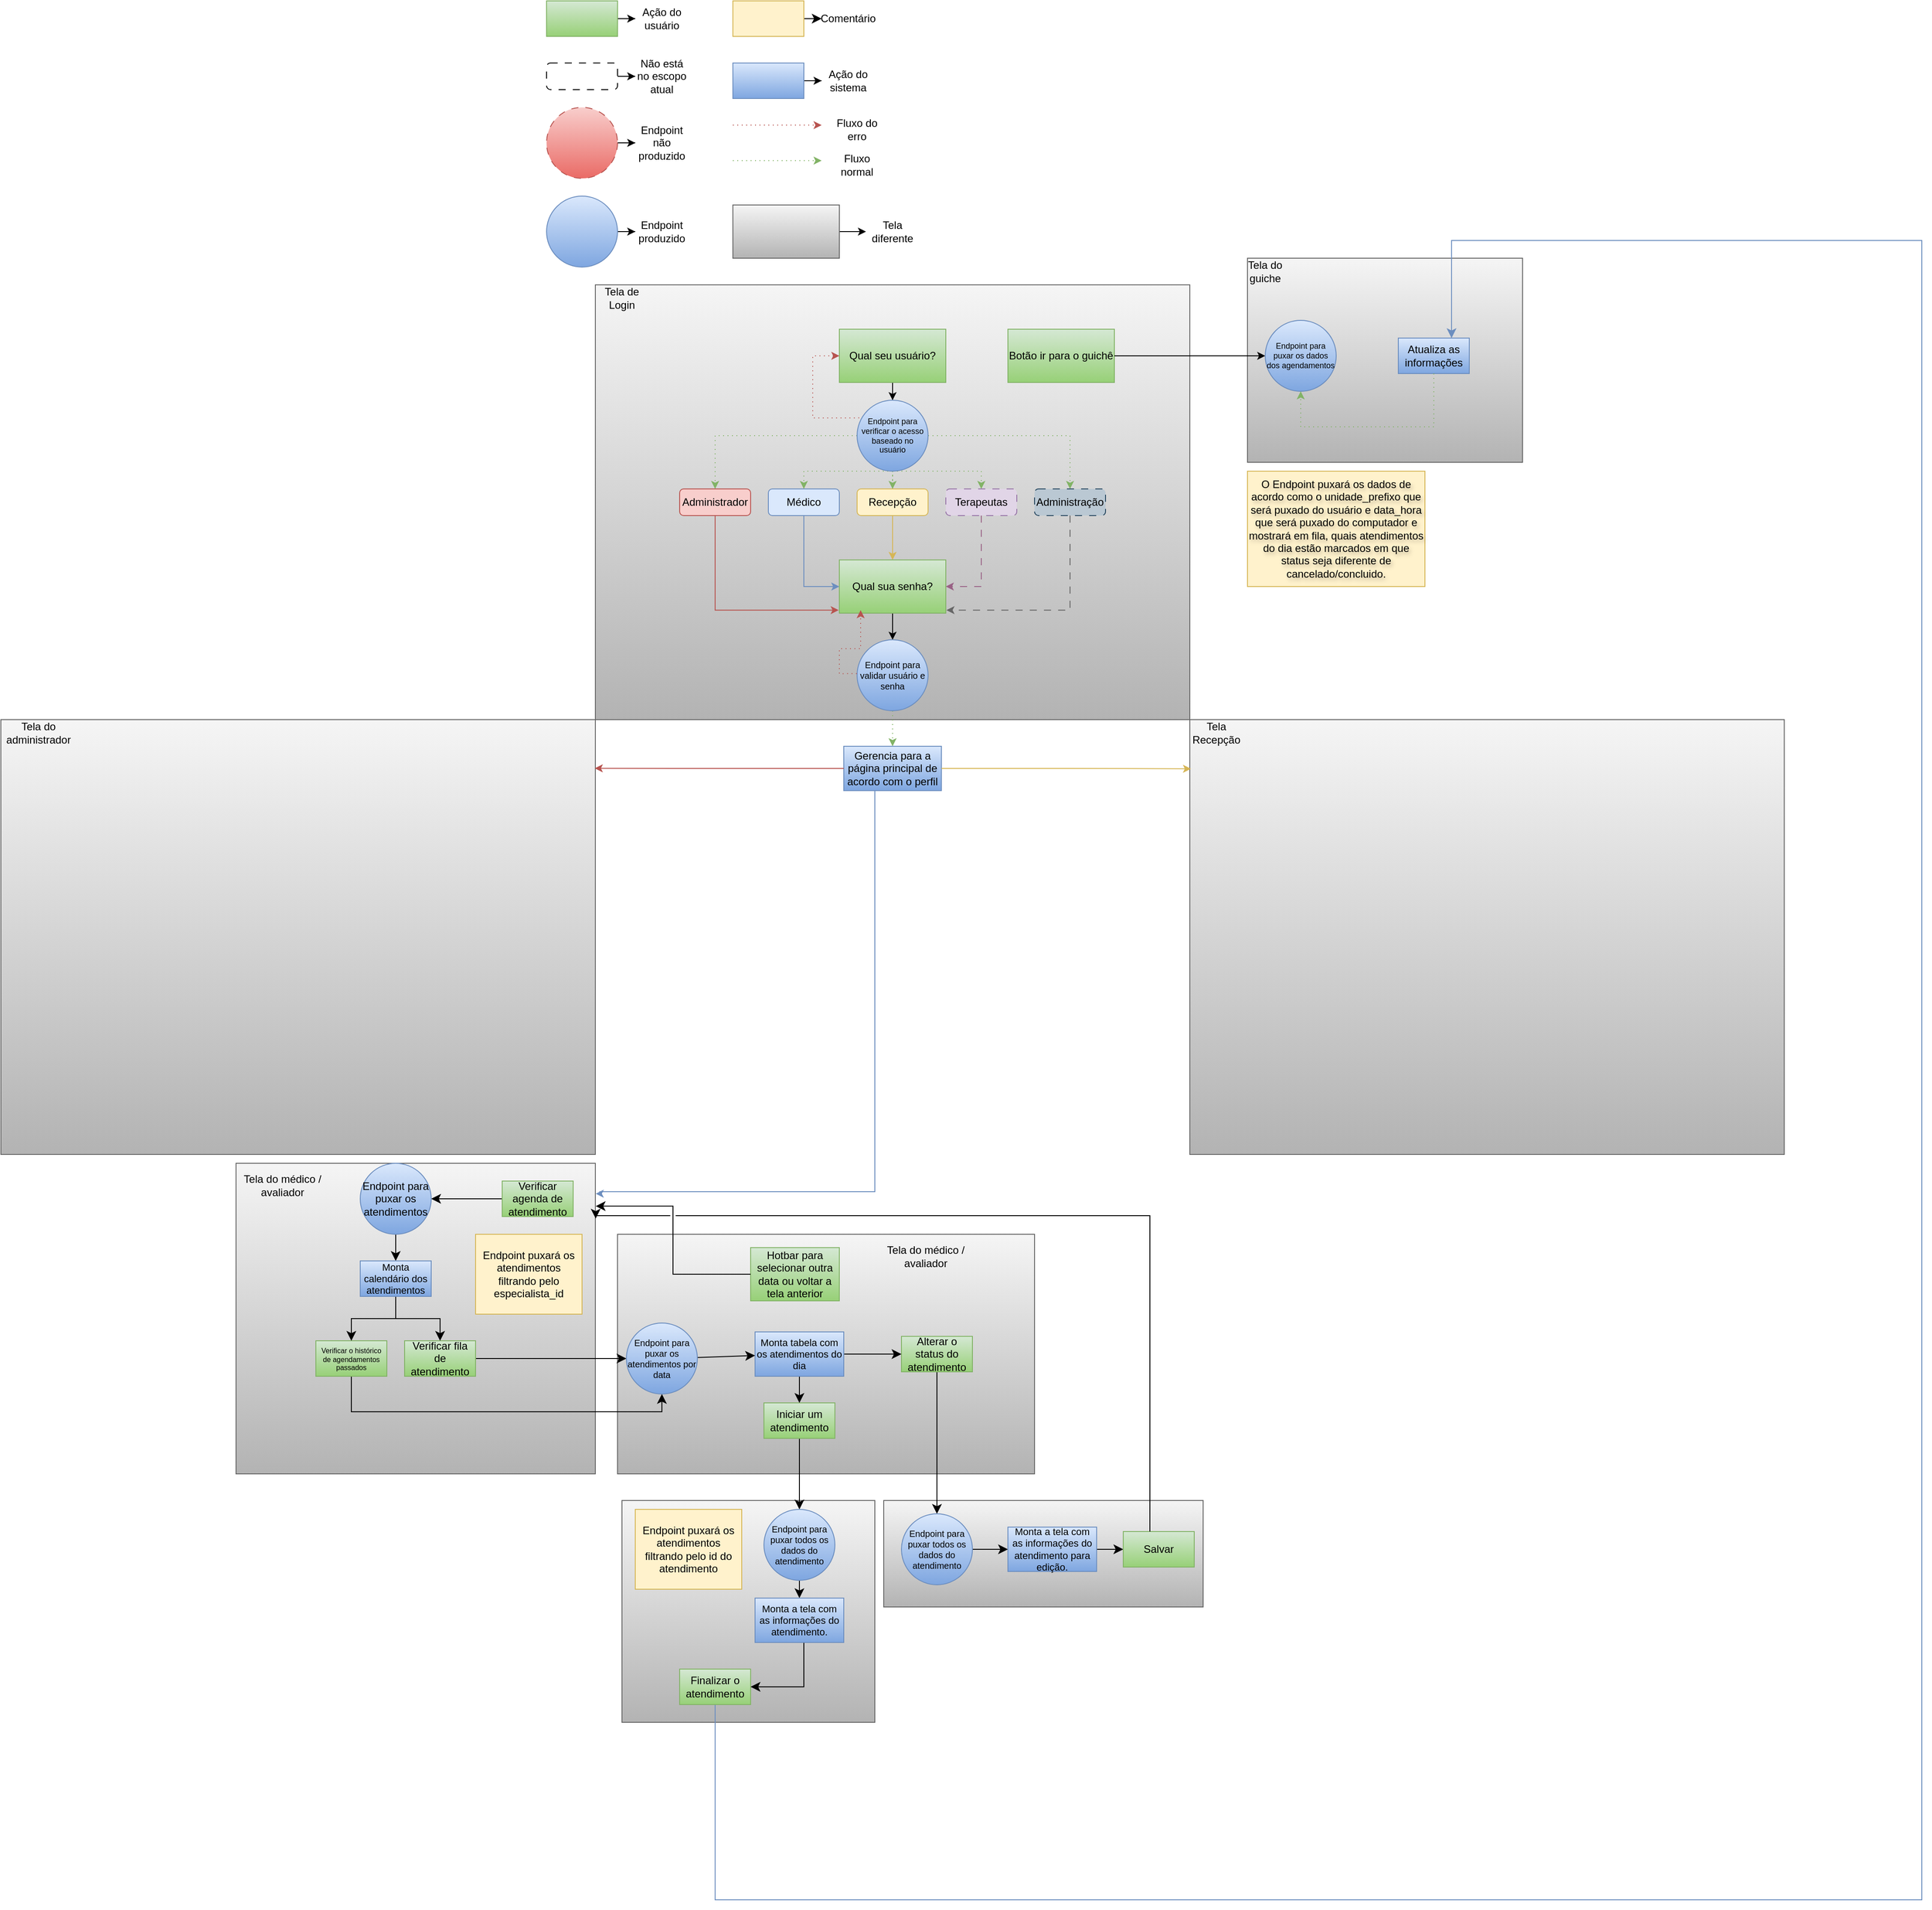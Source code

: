 <mxfile version="26.2.2">
  <diagram name="Página-1" id="KBVwgaT-i-FmAO7iC0v5">
    <mxGraphModel dx="3656" dy="2713" grid="1" gridSize="10" guides="1" tooltips="1" connect="1" arrows="1" fold="1" page="1" pageScale="1" pageWidth="827" pageHeight="1169" math="0" shadow="0">
      <root>
        <mxCell id="0" />
        <mxCell id="1" parent="0" />
        <mxCell id="9BMJ-JanfPEMnErvBYdE-48" value="" style="rounded=0;whiteSpace=wrap;html=1;glass=0;fillColor=#f5f5f5;gradientColor=#b3b3b3;strokeColor=#666666;" parent="1" vertex="1">
          <mxGeometry x="390" y="1380" width="360" height="120" as="geometry" />
        </mxCell>
        <mxCell id="9BMJ-JanfPEMnErvBYdE-17" value="" style="rounded=0;whiteSpace=wrap;html=1;glass=0;fillColor=#f5f5f5;gradientColor=#b3b3b3;strokeColor=#666666;" parent="1" vertex="1">
          <mxGeometry x="90" y="1080" width="470" height="270" as="geometry" />
        </mxCell>
        <mxCell id="xjoWbX0M8VD2nlZDhd0g-40" value="" style="rounded=0;whiteSpace=wrap;html=1;glass=0;fillColor=#f5f5f5;gradientColor=#b3b3b3;strokeColor=#666666;" parent="1" vertex="1">
          <mxGeometry x="65" y="10" width="670" height="490" as="geometry" />
        </mxCell>
        <mxCell id="xjoWbX0M8VD2nlZDhd0g-2" value="" style="edgeStyle=orthogonalEdgeStyle;rounded=0;orthogonalLoop=1;jettySize=auto;html=1;" parent="1" source="5m3VtVwTfDAOqxTExHr1-1" target="xjoWbX0M8VD2nlZDhd0g-1" edge="1">
          <mxGeometry relative="1" as="geometry" />
        </mxCell>
        <mxCell id="5m3VtVwTfDAOqxTExHr1-1" value="Qual seu usuário?" style="rounded=0;whiteSpace=wrap;html=1;fillColor=#d5e8d4;gradientColor=#97d077;strokeColor=#82b366;" parent="1" vertex="1">
          <mxGeometry x="340" y="60" width="120" height="60" as="geometry" />
        </mxCell>
        <mxCell id="xjoWbX0M8VD2nlZDhd0g-6" style="edgeStyle=orthogonalEdgeStyle;rounded=0;orthogonalLoop=1;jettySize=auto;html=1;entryX=0.5;entryY=0;entryDx=0;entryDy=0;fillColor=#d5e8d4;gradientColor=#97d077;strokeColor=#82b366;dashed=1;dashPattern=1 4;" parent="1" source="xjoWbX0M8VD2nlZDhd0g-1" target="xjoWbX0M8VD2nlZDhd0g-3" edge="1">
          <mxGeometry relative="1" as="geometry" />
        </mxCell>
        <mxCell id="xjoWbX0M8VD2nlZDhd0g-7" style="edgeStyle=orthogonalEdgeStyle;rounded=0;orthogonalLoop=1;jettySize=auto;html=1;entryX=0.5;entryY=0;entryDx=0;entryDy=0;fillColor=#d5e8d4;gradientColor=#97d077;strokeColor=#82b366;dashed=1;dashPattern=1 4;" parent="1" source="xjoWbX0M8VD2nlZDhd0g-1" target="xjoWbX0M8VD2nlZDhd0g-5" edge="1">
          <mxGeometry relative="1" as="geometry">
            <Array as="points">
              <mxPoint x="300" y="220" />
            </Array>
          </mxGeometry>
        </mxCell>
        <mxCell id="xjoWbX0M8VD2nlZDhd0g-11" value="" style="edgeStyle=orthogonalEdgeStyle;rounded=0;orthogonalLoop=1;jettySize=auto;html=1;fillColor=#d5e8d4;gradientColor=#97d077;strokeColor=#82b366;dashed=1;dashPattern=1 4;" parent="1" source="xjoWbX0M8VD2nlZDhd0g-1" target="xjoWbX0M8VD2nlZDhd0g-8" edge="1">
          <mxGeometry relative="1" as="geometry" />
        </mxCell>
        <mxCell id="xjoWbX0M8VD2nlZDhd0g-12" style="edgeStyle=orthogonalEdgeStyle;rounded=0;orthogonalLoop=1;jettySize=auto;html=1;entryX=0.5;entryY=0;entryDx=0;entryDy=0;fillColor=#d5e8d4;gradientColor=#97d077;strokeColor=#82b366;dashed=1;dashPattern=1 4;" parent="1" source="xjoWbX0M8VD2nlZDhd0g-1" target="xjoWbX0M8VD2nlZDhd0g-9" edge="1">
          <mxGeometry relative="1" as="geometry">
            <Array as="points">
              <mxPoint x="500" y="220" />
            </Array>
          </mxGeometry>
        </mxCell>
        <mxCell id="xjoWbX0M8VD2nlZDhd0g-13" style="edgeStyle=orthogonalEdgeStyle;rounded=0;orthogonalLoop=1;jettySize=auto;html=1;exitX=1;exitY=1;exitDx=0;exitDy=0;entryX=0.5;entryY=0;entryDx=0;entryDy=0;fillColor=#d5e8d4;gradientColor=#97d077;strokeColor=#82b366;dashed=1;dashPattern=1 4;" parent="1" source="xjoWbX0M8VD2nlZDhd0g-1" target="xjoWbX0M8VD2nlZDhd0g-10" edge="1">
          <mxGeometry relative="1" as="geometry">
            <Array as="points">
              <mxPoint x="428" y="180" />
              <mxPoint x="600" y="180" />
            </Array>
          </mxGeometry>
        </mxCell>
        <mxCell id="xjoWbX0M8VD2nlZDhd0g-1" value="Endpoint para verificar o acesso baseado no usuário" style="ellipse;whiteSpace=wrap;html=1;aspect=fixed;fontSize=9;fillColor=#dae8fc;gradientColor=#7ea6e0;strokeColor=#6c8ebf;" parent="1" vertex="1">
          <mxGeometry x="360" y="140" width="80" height="80" as="geometry" />
        </mxCell>
        <mxCell id="9BMJ-JanfPEMnErvBYdE-39" value="" style="rounded=0;whiteSpace=wrap;html=1;glass=0;fillColor=#f5f5f5;gradientColor=#b3b3b3;strokeColor=#666666;" parent="1" vertex="1">
          <mxGeometry x="95" y="1380" width="285" height="250" as="geometry" />
        </mxCell>
        <mxCell id="xjoWbX0M8VD2nlZDhd0g-3" value="Administrador" style="rounded=1;whiteSpace=wrap;html=1;fillColor=#f8cecc;strokeColor=#b85450;" parent="1" vertex="1">
          <mxGeometry x="160" y="240" width="80" height="30" as="geometry" />
        </mxCell>
        <mxCell id="xjoWbX0M8VD2nlZDhd0g-21" style="edgeStyle=orthogonalEdgeStyle;rounded=0;orthogonalLoop=1;jettySize=auto;html=1;entryX=0;entryY=0.5;entryDx=0;entryDy=0;fillColor=#dae8fc;gradientColor=#7ea6e0;strokeColor=#6c8ebf;" parent="1" source="xjoWbX0M8VD2nlZDhd0g-5" target="xjoWbX0M8VD2nlZDhd0g-19" edge="1">
          <mxGeometry relative="1" as="geometry" />
        </mxCell>
        <mxCell id="xjoWbX0M8VD2nlZDhd0g-5" value="Médico" style="rounded=1;whiteSpace=wrap;html=1;fillColor=#dae8fc;strokeColor=#6c8ebf;" parent="1" vertex="1">
          <mxGeometry x="260" y="240" width="80" height="30" as="geometry" />
        </mxCell>
        <mxCell id="xjoWbX0M8VD2nlZDhd0g-20" value="" style="edgeStyle=orthogonalEdgeStyle;rounded=0;orthogonalLoop=1;jettySize=auto;html=1;fillColor=#fff2cc;gradientColor=#ffd966;strokeColor=#d6b656;" parent="1" source="xjoWbX0M8VD2nlZDhd0g-8" target="xjoWbX0M8VD2nlZDhd0g-19" edge="1">
          <mxGeometry relative="1" as="geometry" />
        </mxCell>
        <mxCell id="xjoWbX0M8VD2nlZDhd0g-8" value="Recepção" style="rounded=1;whiteSpace=wrap;html=1;fillColor=#fff2cc;strokeColor=#d6b656;" parent="1" vertex="1">
          <mxGeometry x="360" y="240" width="80" height="30" as="geometry" />
        </mxCell>
        <mxCell id="xjoWbX0M8VD2nlZDhd0g-24" style="edgeStyle=orthogonalEdgeStyle;rounded=0;orthogonalLoop=1;jettySize=auto;html=1;entryX=1;entryY=0.5;entryDx=0;entryDy=0;fillColor=#e6d0de;gradientColor=#d5739d;strokeColor=#996185;dashed=1;dashPattern=8 8;" parent="1" source="xjoWbX0M8VD2nlZDhd0g-9" target="xjoWbX0M8VD2nlZDhd0g-19" edge="1">
          <mxGeometry relative="1" as="geometry" />
        </mxCell>
        <mxCell id="xjoWbX0M8VD2nlZDhd0g-9" value="Terapeutas" style="rounded=1;whiteSpace=wrap;html=1;fillColor=#e1d5e7;strokeColor=#9673a6;dashed=1;dashPattern=8 8;" parent="1" vertex="1">
          <mxGeometry x="460" y="240" width="80" height="30" as="geometry" />
        </mxCell>
        <mxCell id="xjoWbX0M8VD2nlZDhd0g-10" value="Administração" style="rounded=1;whiteSpace=wrap;html=1;fillColor=#bac8d3;strokeColor=#23445d;dashed=1;dashPattern=8 8;" parent="1" vertex="1">
          <mxGeometry x="560" y="240" width="80" height="30" as="geometry" />
        </mxCell>
        <mxCell id="xjoWbX0M8VD2nlZDhd0g-18" value="" style="edgeStyle=orthogonalEdgeStyle;rounded=0;orthogonalLoop=1;jettySize=auto;html=1;" parent="1" source="xjoWbX0M8VD2nlZDhd0g-16" target="xjoWbX0M8VD2nlZDhd0g-17" edge="1">
          <mxGeometry relative="1" as="geometry" />
        </mxCell>
        <mxCell id="xjoWbX0M8VD2nlZDhd0g-16" value="" style="rounded=1;whiteSpace=wrap;html=1;dashed=1;dashPattern=8 8;" parent="1" vertex="1">
          <mxGeometry x="10" y="-240" width="80" height="30" as="geometry" />
        </mxCell>
        <mxCell id="xjoWbX0M8VD2nlZDhd0g-17" value="Não está no escopo atual" style="text;html=1;align=center;verticalAlign=middle;whiteSpace=wrap;rounded=0;" parent="1" vertex="1">
          <mxGeometry x="110" y="-240" width="60" height="30" as="geometry" />
        </mxCell>
        <mxCell id="xjoWbX0M8VD2nlZDhd0g-27" value="" style="edgeStyle=orthogonalEdgeStyle;rounded=0;orthogonalLoop=1;jettySize=auto;html=1;" parent="1" source="xjoWbX0M8VD2nlZDhd0g-19" target="xjoWbX0M8VD2nlZDhd0g-26" edge="1">
          <mxGeometry relative="1" as="geometry" />
        </mxCell>
        <mxCell id="xjoWbX0M8VD2nlZDhd0g-19" value="Qual sua senha?" style="rounded=0;whiteSpace=wrap;html=1;fillColor=#d5e8d4;gradientColor=#97d077;strokeColor=#82b366;" parent="1" vertex="1">
          <mxGeometry x="340" y="320" width="120" height="60" as="geometry" />
        </mxCell>
        <mxCell id="xjoWbX0M8VD2nlZDhd0g-23" style="edgeStyle=orthogonalEdgeStyle;rounded=0;orthogonalLoop=1;jettySize=auto;html=1;entryX=-0.006;entryY=0.943;entryDx=0;entryDy=0;entryPerimeter=0;fillColor=#f8cecc;gradientColor=#ea6b66;strokeColor=#b85450;" parent="1" source="xjoWbX0M8VD2nlZDhd0g-3" target="xjoWbX0M8VD2nlZDhd0g-19" edge="1">
          <mxGeometry relative="1" as="geometry">
            <Array as="points">
              <mxPoint x="200" y="377" />
            </Array>
          </mxGeometry>
        </mxCell>
        <mxCell id="xjoWbX0M8VD2nlZDhd0g-25" style="edgeStyle=orthogonalEdgeStyle;rounded=0;orthogonalLoop=1;jettySize=auto;html=1;entryX=1.006;entryY=0.943;entryDx=0;entryDy=0;entryPerimeter=0;fillColor=#f5f5f5;gradientColor=#b3b3b3;strokeColor=#666666;dashed=1;dashPattern=8 8;" parent="1" source="xjoWbX0M8VD2nlZDhd0g-10" target="xjoWbX0M8VD2nlZDhd0g-19" edge="1">
          <mxGeometry relative="1" as="geometry">
            <Array as="points">
              <mxPoint x="600" y="377" />
            </Array>
          </mxGeometry>
        </mxCell>
        <mxCell id="xjoWbX0M8VD2nlZDhd0g-56" value="" style="edgeStyle=orthogonalEdgeStyle;rounded=0;orthogonalLoop=1;jettySize=auto;html=1;fillColor=#d5e8d4;strokeColor=#82b366;dashed=1;dashPattern=1 4;" parent="1" source="xjoWbX0M8VD2nlZDhd0g-26" target="xjoWbX0M8VD2nlZDhd0g-54" edge="1">
          <mxGeometry relative="1" as="geometry" />
        </mxCell>
        <mxCell id="xjoWbX0M8VD2nlZDhd0g-26" value="Endpoint para validar usuário e senha" style="ellipse;whiteSpace=wrap;html=1;aspect=fixed;fontSize=10;fillColor=#dae8fc;gradientColor=#7ea6e0;strokeColor=#6c8ebf;" parent="1" vertex="1">
          <mxGeometry x="360" y="410" width="80" height="80" as="geometry" />
        </mxCell>
        <mxCell id="xjoWbX0M8VD2nlZDhd0g-31" value="" style="edgeStyle=orthogonalEdgeStyle;rounded=0;orthogonalLoop=1;jettySize=auto;html=1;" parent="1" source="xjoWbX0M8VD2nlZDhd0g-28" target="xjoWbX0M8VD2nlZDhd0g-29" edge="1">
          <mxGeometry relative="1" as="geometry" />
        </mxCell>
        <mxCell id="xjoWbX0M8VD2nlZDhd0g-28" value="" style="ellipse;whiteSpace=wrap;html=1;aspect=fixed;fillColor=#f8cecc;gradientColor=#ea6b66;strokeColor=#b85450;dashed=1;dashPattern=8 8;" parent="1" vertex="1">
          <mxGeometry x="10" y="-190" width="80" height="80" as="geometry" />
        </mxCell>
        <mxCell id="xjoWbX0M8VD2nlZDhd0g-29" value="Endpoint não produzido" style="text;html=1;align=center;verticalAlign=middle;whiteSpace=wrap;rounded=0;" parent="1" vertex="1">
          <mxGeometry x="110" y="-165" width="60" height="30" as="geometry" />
        </mxCell>
        <mxCell id="xjoWbX0M8VD2nlZDhd0g-33" value="" style="edgeStyle=orthogonalEdgeStyle;rounded=0;orthogonalLoop=1;jettySize=auto;html=1;" parent="1" source="xjoWbX0M8VD2nlZDhd0g-30" target="xjoWbX0M8VD2nlZDhd0g-32" edge="1">
          <mxGeometry relative="1" as="geometry" />
        </mxCell>
        <mxCell id="xjoWbX0M8VD2nlZDhd0g-30" value="" style="ellipse;whiteSpace=wrap;html=1;aspect=fixed;fontSize=10;fillColor=#dae8fc;gradientColor=#7ea6e0;strokeColor=#6c8ebf;" parent="1" vertex="1">
          <mxGeometry x="10" y="-90" width="80" height="80" as="geometry" />
        </mxCell>
        <mxCell id="xjoWbX0M8VD2nlZDhd0g-32" value="Endpoint produzido" style="text;html=1;align=center;verticalAlign=middle;whiteSpace=wrap;rounded=0;" parent="1" vertex="1">
          <mxGeometry x="110" y="-65" width="60" height="30" as="geometry" />
        </mxCell>
        <mxCell id="xjoWbX0M8VD2nlZDhd0g-36" value="" style="edgeStyle=orthogonalEdgeStyle;rounded=0;orthogonalLoop=1;jettySize=auto;html=1;" parent="1" source="xjoWbX0M8VD2nlZDhd0g-34" target="xjoWbX0M8VD2nlZDhd0g-35" edge="1">
          <mxGeometry relative="1" as="geometry" />
        </mxCell>
        <mxCell id="xjoWbX0M8VD2nlZDhd0g-34" value="" style="rounded=0;whiteSpace=wrap;html=1;fillColor=#d5e8d4;gradientColor=#97d077;strokeColor=#82b366;" parent="1" vertex="1">
          <mxGeometry x="10" y="-310" width="80" height="40" as="geometry" />
        </mxCell>
        <mxCell id="xjoWbX0M8VD2nlZDhd0g-35" value="Ação do usuário" style="text;html=1;align=center;verticalAlign=middle;whiteSpace=wrap;rounded=0;" parent="1" vertex="1">
          <mxGeometry x="110" y="-305" width="60" height="30" as="geometry" />
        </mxCell>
        <mxCell id="xjoWbX0M8VD2nlZDhd0g-39" value="" style="edgeStyle=orthogonalEdgeStyle;rounded=0;orthogonalLoop=1;jettySize=auto;html=1;" parent="1" source="xjoWbX0M8VD2nlZDhd0g-37" target="xjoWbX0M8VD2nlZDhd0g-38" edge="1">
          <mxGeometry relative="1" as="geometry" />
        </mxCell>
        <mxCell id="xjoWbX0M8VD2nlZDhd0g-37" value="" style="rounded=0;whiteSpace=wrap;html=1;fillColor=#f5f5f5;gradientColor=#b3b3b3;strokeColor=#666666;" parent="1" vertex="1">
          <mxGeometry x="220" y="-80" width="120" height="60" as="geometry" />
        </mxCell>
        <mxCell id="xjoWbX0M8VD2nlZDhd0g-38" value="Tela diferente" style="text;html=1;align=center;verticalAlign=middle;whiteSpace=wrap;rounded=0;" parent="1" vertex="1">
          <mxGeometry x="370" y="-65" width="60" height="30" as="geometry" />
        </mxCell>
        <mxCell id="xjoWbX0M8VD2nlZDhd0g-41" value="Tela de Login" style="text;html=1;align=center;verticalAlign=middle;whiteSpace=wrap;rounded=0;" parent="1" vertex="1">
          <mxGeometry x="65" y="10" width="60" height="30" as="geometry" />
        </mxCell>
        <mxCell id="xjoWbX0M8VD2nlZDhd0g-42" value="" style="endArrow=classic;html=1;rounded=0;fillColor=#d5e8d4;gradientColor=#97d077;strokeColor=#82b366;dashed=1;dashPattern=1 4;" parent="1" edge="1">
          <mxGeometry width="50" height="50" relative="1" as="geometry">
            <mxPoint x="220" y="-130" as="sourcePoint" />
            <mxPoint x="320" y="-130" as="targetPoint" />
          </mxGeometry>
        </mxCell>
        <mxCell id="xjoWbX0M8VD2nlZDhd0g-43" value="Fluxo normal" style="text;html=1;align=center;verticalAlign=middle;whiteSpace=wrap;rounded=0;" parent="1" vertex="1">
          <mxGeometry x="330" y="-140" width="60" height="30" as="geometry" />
        </mxCell>
        <mxCell id="xjoWbX0M8VD2nlZDhd0g-44" value="" style="endArrow=classic;html=1;rounded=0;fillColor=#f8cecc;gradientColor=#ea6b66;strokeColor=#b85450;dashed=1;dashPattern=1 4;" parent="1" edge="1">
          <mxGeometry width="50" height="50" relative="1" as="geometry">
            <mxPoint x="220" y="-170" as="sourcePoint" />
            <mxPoint x="320" y="-170" as="targetPoint" />
          </mxGeometry>
        </mxCell>
        <mxCell id="xjoWbX0M8VD2nlZDhd0g-45" value="Fluxo do erro" style="text;html=1;align=center;verticalAlign=middle;whiteSpace=wrap;rounded=0;" parent="1" vertex="1">
          <mxGeometry x="330" y="-180" width="60" height="30" as="geometry" />
        </mxCell>
        <mxCell id="xjoWbX0M8VD2nlZDhd0g-47" style="edgeStyle=orthogonalEdgeStyle;rounded=0;orthogonalLoop=1;jettySize=auto;html=1;entryX=0.061;entryY=0.247;entryDx=0;entryDy=0;entryPerimeter=0;startArrow=classic;startFill=1;endArrow=none;fillColor=#f8cecc;gradientColor=#ea6b66;strokeColor=#b85450;dashed=1;dashPattern=1 4;" parent="1" target="xjoWbX0M8VD2nlZDhd0g-1" edge="1">
          <mxGeometry relative="1" as="geometry">
            <mxPoint x="340" y="90" as="sourcePoint" />
            <mxPoint x="360.0" y="164.88" as="targetPoint" />
            <Array as="points">
              <mxPoint x="310" y="90" />
              <mxPoint x="310" y="160" />
              <mxPoint x="360" y="160" />
            </Array>
          </mxGeometry>
        </mxCell>
        <mxCell id="xjoWbX0M8VD2nlZDhd0g-49" value="" style="rounded=0;whiteSpace=wrap;html=1;glass=0;fillColor=#f5f5f5;gradientColor=#b3b3b3;strokeColor=#666666;" parent="1" vertex="1">
          <mxGeometry x="-605" y="500" width="670" height="490" as="geometry" />
        </mxCell>
        <mxCell id="xjoWbX0M8VD2nlZDhd0g-51" value="" style="edgeStyle=orthogonalEdgeStyle;rounded=0;orthogonalLoop=1;jettySize=auto;html=1;" parent="1" source="xjoWbX0M8VD2nlZDhd0g-52" target="xjoWbX0M8VD2nlZDhd0g-53" edge="1">
          <mxGeometry relative="1" as="geometry" />
        </mxCell>
        <mxCell id="xjoWbX0M8VD2nlZDhd0g-52" value="" style="rounded=0;whiteSpace=wrap;html=1;fillColor=#dae8fc;gradientColor=#7ea6e0;strokeColor=#6c8ebf;" parent="1" vertex="1">
          <mxGeometry x="220" y="-240" width="80" height="40" as="geometry" />
        </mxCell>
        <mxCell id="xjoWbX0M8VD2nlZDhd0g-53" value="Ação do sistema" style="text;html=1;align=center;verticalAlign=middle;whiteSpace=wrap;rounded=0;" parent="1" vertex="1">
          <mxGeometry x="320" y="-235" width="60" height="30" as="geometry" />
        </mxCell>
        <mxCell id="xjoWbX0M8VD2nlZDhd0g-54" value="Gerencia para a página principal de acordo com o perfil" style="rounded=0;whiteSpace=wrap;html=1;fillColor=#dae8fc;gradientColor=#7ea6e0;strokeColor=#6c8ebf;" parent="1" vertex="1">
          <mxGeometry x="345" y="530" width="110" height="50" as="geometry" />
        </mxCell>
        <mxCell id="xjoWbX0M8VD2nlZDhd0g-57" style="edgeStyle=orthogonalEdgeStyle;rounded=0;orthogonalLoop=1;jettySize=auto;html=1;entryX=0.999;entryY=0.112;entryDx=0;entryDy=0;entryPerimeter=0;fillColor=#f8cecc;gradientColor=#ea6b66;strokeColor=#b85450;" parent="1" source="xjoWbX0M8VD2nlZDhd0g-54" target="xjoWbX0M8VD2nlZDhd0g-49" edge="1">
          <mxGeometry relative="1" as="geometry" />
        </mxCell>
        <mxCell id="xjoWbX0M8VD2nlZDhd0g-58" value="" style="rounded=0;whiteSpace=wrap;html=1;glass=0;fillColor=#f5f5f5;gradientColor=#b3b3b3;strokeColor=#666666;" parent="1" vertex="1">
          <mxGeometry x="-340" y="1000" width="405" height="350" as="geometry" />
        </mxCell>
        <mxCell id="xjoWbX0M8VD2nlZDhd0g-59" style="edgeStyle=orthogonalEdgeStyle;rounded=0;orthogonalLoop=1;jettySize=auto;html=1;entryX=1.001;entryY=0.098;entryDx=0;entryDy=0;entryPerimeter=0;fillColor=#dae8fc;gradientColor=#7ea6e0;strokeColor=#6c8ebf;" parent="1" source="xjoWbX0M8VD2nlZDhd0g-54" target="xjoWbX0M8VD2nlZDhd0g-58" edge="1">
          <mxGeometry relative="1" as="geometry">
            <Array as="points">
              <mxPoint x="380" y="1032" />
              <mxPoint x="70" y="1032" />
            </Array>
          </mxGeometry>
        </mxCell>
        <mxCell id="xjoWbX0M8VD2nlZDhd0g-61" style="edgeStyle=orthogonalEdgeStyle;rounded=0;orthogonalLoop=1;jettySize=auto;html=1;entryX=0.2;entryY=0.944;entryDx=0;entryDy=0;entryPerimeter=0;dashed=1;dashPattern=1 4;fillColor=#f8cecc;gradientColor=#ea6b66;strokeColor=#b85450;exitX=-0.003;exitY=0.477;exitDx=0;exitDy=0;exitPerimeter=0;" parent="1" source="xjoWbX0M8VD2nlZDhd0g-26" target="xjoWbX0M8VD2nlZDhd0g-19" edge="1">
          <mxGeometry relative="1" as="geometry">
            <Array as="points">
              <mxPoint x="340" y="448" />
              <mxPoint x="340" y="420" />
              <mxPoint x="364" y="420" />
            </Array>
          </mxGeometry>
        </mxCell>
        <mxCell id="xjoWbX0M8VD2nlZDhd0g-62" value="" style="rounded=0;whiteSpace=wrap;html=1;glass=0;fillColor=#f5f5f5;gradientColor=#b3b3b3;strokeColor=#666666;" parent="1" vertex="1">
          <mxGeometry x="735" y="500" width="670" height="490" as="geometry" />
        </mxCell>
        <mxCell id="xjoWbX0M8VD2nlZDhd0g-63" style="edgeStyle=orthogonalEdgeStyle;rounded=0;orthogonalLoop=1;jettySize=auto;html=1;entryX=0.002;entryY=0.113;entryDx=0;entryDy=0;entryPerimeter=0;fillColor=#fff2cc;gradientColor=#ffd966;strokeColor=#d6b656;" parent="1" source="xjoWbX0M8VD2nlZDhd0g-54" target="xjoWbX0M8VD2nlZDhd0g-62" edge="1">
          <mxGeometry relative="1" as="geometry" />
        </mxCell>
        <mxCell id="GUOrzD-hPcrCpEoMWFpB-1" value="Tela do administrador" style="text;html=1;align=center;verticalAlign=middle;whiteSpace=wrap;rounded=0;" parent="1" vertex="1">
          <mxGeometry x="-605" y="500" width="85" height="30" as="geometry" />
        </mxCell>
        <mxCell id="GUOrzD-hPcrCpEoMWFpB-2" value="Botão ir para o guichê" style="rounded=0;whiteSpace=wrap;html=1;fillColor=#d5e8d4;gradientColor=#97d077;strokeColor=#82b366;" parent="1" vertex="1">
          <mxGeometry x="530" y="60" width="120" height="60" as="geometry" />
        </mxCell>
        <mxCell id="GUOrzD-hPcrCpEoMWFpB-3" value="" style="rounded=0;whiteSpace=wrap;html=1;glass=0;fillColor=#f5f5f5;gradientColor=#b3b3b3;strokeColor=#666666;" parent="1" vertex="1">
          <mxGeometry x="800" y="-20" width="310" height="230" as="geometry" />
        </mxCell>
        <mxCell id="GUOrzD-hPcrCpEoMWFpB-4" style="edgeStyle=orthogonalEdgeStyle;rounded=0;orthogonalLoop=1;jettySize=auto;html=1;entryX=0;entryY=0.5;entryDx=0;entryDy=0;" parent="1" source="GUOrzD-hPcrCpEoMWFpB-2" target="9BMJ-JanfPEMnErvBYdE-3" edge="1">
          <mxGeometry relative="1" as="geometry" />
        </mxCell>
        <mxCell id="GUOrzD-hPcrCpEoMWFpB-5" value="Tela do guiche" style="text;html=1;align=center;verticalAlign=middle;whiteSpace=wrap;rounded=0;" parent="1" vertex="1">
          <mxGeometry x="790" y="-20" width="60" height="30" as="geometry" />
        </mxCell>
        <mxCell id="9BMJ-JanfPEMnErvBYdE-1" value="Tela Recepção" style="text;html=1;align=center;verticalAlign=middle;whiteSpace=wrap;rounded=0;" parent="1" vertex="1">
          <mxGeometry x="735" y="500" width="60" height="30" as="geometry" />
        </mxCell>
        <mxCell id="9BMJ-JanfPEMnErvBYdE-2" value="Tela do médico / avaliador" style="text;html=1;align=center;verticalAlign=middle;whiteSpace=wrap;rounded=0;" parent="1" vertex="1">
          <mxGeometry x="-340" y="1000" width="105" height="50" as="geometry" />
        </mxCell>
        <mxCell id="9BMJ-JanfPEMnErvBYdE-3" value="Endpoint para puxar os dados dos agendamentos" style="ellipse;whiteSpace=wrap;html=1;aspect=fixed;fillColor=#dae8fc;gradientColor=#7ea6e0;strokeColor=#6c8ebf;fontSize=9;" parent="1" vertex="1">
          <mxGeometry x="820" y="50" width="80" height="80" as="geometry" />
        </mxCell>
        <mxCell id="9BMJ-JanfPEMnErvBYdE-4" value="Atualiza as informações" style="rounded=0;whiteSpace=wrap;html=1;fillColor=#dae8fc;gradientColor=#7ea6e0;strokeColor=#6c8ebf;" parent="1" vertex="1">
          <mxGeometry x="970" y="70" width="80" height="40" as="geometry" />
        </mxCell>
        <mxCell id="9BMJ-JanfPEMnErvBYdE-5" value="" style="endArrow=classic;html=1;rounded=0;fillColor=#d5e8d4;gradientColor=#97d077;strokeColor=#82b366;dashed=1;dashPattern=1 4;exitX=0.5;exitY=1;exitDx=0;exitDy=0;entryX=0.5;entryY=1;entryDx=0;entryDy=0;" parent="1" source="9BMJ-JanfPEMnErvBYdE-4" target="9BMJ-JanfPEMnErvBYdE-3" edge="1">
          <mxGeometry width="50" height="50" relative="1" as="geometry">
            <mxPoint x="990" y="190" as="sourcePoint" />
            <mxPoint x="1090" y="190" as="targetPoint" />
            <Array as="points">
              <mxPoint x="1010" y="170" />
              <mxPoint x="860" y="170" />
            </Array>
          </mxGeometry>
        </mxCell>
        <mxCell id="9BMJ-JanfPEMnErvBYdE-6" value="O Endpoint puxará os dados de acordo como o unidade_prefixo que será puxado do usuário e data_hora que será puxado do computador e mostrará em fila, quais atendimentos do dia estão marcados em que status seja diferente de cancelado/concluido." style="text;html=1;align=center;verticalAlign=middle;whiteSpace=wrap;rounded=0;textShadow=1;fillColor=#fff2cc;strokeColor=#d6b656;" parent="1" vertex="1">
          <mxGeometry x="800" y="220" width="200" height="130" as="geometry" />
        </mxCell>
        <mxCell id="9BMJ-JanfPEMnErvBYdE-9" style="edgeStyle=none;curved=1;rounded=0;orthogonalLoop=1;jettySize=auto;html=1;entryX=0;entryY=0.5;entryDx=0;entryDy=0;fontSize=12;startSize=8;endSize=8;" parent="1" source="9BMJ-JanfPEMnErvBYdE-7" target="9BMJ-JanfPEMnErvBYdE-8" edge="1">
          <mxGeometry relative="1" as="geometry" />
        </mxCell>
        <mxCell id="9BMJ-JanfPEMnErvBYdE-7" value="" style="rounded=0;whiteSpace=wrap;html=1;fillColor=#fff2cc;strokeColor=#d6b656;" parent="1" vertex="1">
          <mxGeometry x="220" y="-310" width="80" height="40" as="geometry" />
        </mxCell>
        <mxCell id="9BMJ-JanfPEMnErvBYdE-8" value="Comentário" style="text;html=1;align=center;verticalAlign=middle;whiteSpace=wrap;rounded=0;" parent="1" vertex="1">
          <mxGeometry x="320" y="-305" width="60" height="30" as="geometry" />
        </mxCell>
        <mxCell id="9BMJ-JanfPEMnErvBYdE-26" style="edgeStyle=none;curved=1;rounded=0;orthogonalLoop=1;jettySize=auto;html=1;fontSize=12;startSize=8;endSize=8;entryX=0;entryY=0.5;entryDx=0;entryDy=0;" parent="1" source="9BMJ-JanfPEMnErvBYdE-11" target="9BMJ-JanfPEMnErvBYdE-28" edge="1">
          <mxGeometry relative="1" as="geometry" />
        </mxCell>
        <mxCell id="9BMJ-JanfPEMnErvBYdE-11" value="Verificar fila de atendimento" style="rounded=0;whiteSpace=wrap;html=1;fillColor=#d5e8d4;gradientColor=#97d077;strokeColor=#82b366;" parent="1" vertex="1">
          <mxGeometry x="-150" y="1200" width="80" height="40" as="geometry" />
        </mxCell>
        <mxCell id="9BMJ-JanfPEMnErvBYdE-44" style="edgeStyle=none;curved=1;rounded=0;orthogonalLoop=1;jettySize=auto;html=1;fontSize=12;startSize=8;endSize=8;" parent="1" source="9BMJ-JanfPEMnErvBYdE-12" target="9BMJ-JanfPEMnErvBYdE-40" edge="1">
          <mxGeometry relative="1" as="geometry" />
        </mxCell>
        <mxCell id="9BMJ-JanfPEMnErvBYdE-12" value="Iniciar um atendimento" style="rounded=0;whiteSpace=wrap;html=1;fillColor=#d5e8d4;gradientColor=#97d077;strokeColor=#82b366;" parent="1" vertex="1">
          <mxGeometry x="255" y="1270" width="80" height="40" as="geometry" />
        </mxCell>
        <mxCell id="9BMJ-JanfPEMnErvBYdE-46" style="edgeStyle=orthogonalEdgeStyle;rounded=0;orthogonalLoop=1;jettySize=auto;html=1;entryX=0.75;entryY=0;entryDx=0;entryDy=0;fontSize=12;startSize=8;endSize=8;fillColor=#dae8fc;strokeColor=#6c8ebf;" parent="1" source="9BMJ-JanfPEMnErvBYdE-13" target="9BMJ-JanfPEMnErvBYdE-4" edge="1">
          <mxGeometry relative="1" as="geometry">
            <Array as="points">
              <mxPoint x="200" y="1830" />
              <mxPoint x="1560" y="1830" />
              <mxPoint x="1560" y="-40" />
              <mxPoint x="1030" y="-40" />
            </Array>
          </mxGeometry>
        </mxCell>
        <mxCell id="9BMJ-JanfPEMnErvBYdE-13" value="Finalizar o atendimento" style="rounded=0;whiteSpace=wrap;html=1;fillColor=#d5e8d4;gradientColor=#97d077;strokeColor=#82b366;" parent="1" vertex="1">
          <mxGeometry x="160" y="1570" width="80" height="40" as="geometry" />
        </mxCell>
        <mxCell id="9BMJ-JanfPEMnErvBYdE-52" style="edgeStyle=orthogonalEdgeStyle;rounded=0;orthogonalLoop=1;jettySize=auto;html=1;fontSize=12;startSize=8;endSize=8;" parent="1" source="9BMJ-JanfPEMnErvBYdE-14" target="9BMJ-JanfPEMnErvBYdE-50" edge="1">
          <mxGeometry relative="1" as="geometry" />
        </mxCell>
        <mxCell id="9BMJ-JanfPEMnErvBYdE-14" value="Alterar o status do atendimento" style="rounded=0;whiteSpace=wrap;html=1;fillColor=#d5e8d4;gradientColor=#97d077;strokeColor=#82b366;" parent="1" vertex="1">
          <mxGeometry x="410" y="1195" width="80" height="40" as="geometry" />
        </mxCell>
        <mxCell id="9BMJ-JanfPEMnErvBYdE-21" style="edgeStyle=none;curved=1;rounded=0;orthogonalLoop=1;jettySize=auto;html=1;fontSize=12;startSize=8;endSize=8;entryX=1;entryY=0.5;entryDx=0;entryDy=0;" parent="1" source="9BMJ-JanfPEMnErvBYdE-15" target="9BMJ-JanfPEMnErvBYdE-19" edge="1">
          <mxGeometry relative="1" as="geometry" />
        </mxCell>
        <mxCell id="9BMJ-JanfPEMnErvBYdE-15" value="Verificar agenda de atendimento" style="rounded=0;whiteSpace=wrap;html=1;fillColor=#d5e8d4;gradientColor=#97d077;strokeColor=#82b366;" parent="1" vertex="1">
          <mxGeometry x="-40" y="1020" width="80" height="40" as="geometry" />
        </mxCell>
        <mxCell id="9BMJ-JanfPEMnErvBYdE-30" style="edgeStyle=orthogonalEdgeStyle;rounded=0;orthogonalLoop=1;jettySize=auto;html=1;fontSize=12;startSize=8;endSize=8;entryX=0.5;entryY=1;entryDx=0;entryDy=0;" parent="1" source="9BMJ-JanfPEMnErvBYdE-16" target="9BMJ-JanfPEMnErvBYdE-28" edge="1">
          <mxGeometry relative="1" as="geometry">
            <Array as="points">
              <mxPoint x="-210" y="1280" />
              <mxPoint x="140" y="1280" />
            </Array>
          </mxGeometry>
        </mxCell>
        <mxCell id="9BMJ-JanfPEMnErvBYdE-16" value="Verificar o histórico de agendamentos passados&lt;div&gt;&lt;br&gt;&lt;/div&gt;" style="rounded=0;whiteSpace=wrap;html=1;fillColor=#d5e8d4;gradientColor=#97d077;strokeColor=#82b366;fontSize=8;align=center;verticalAlign=top;" parent="1" vertex="1">
          <mxGeometry x="-250" y="1200" width="80" height="40" as="geometry" />
        </mxCell>
        <mxCell id="9BMJ-JanfPEMnErvBYdE-23" style="edgeStyle=none;curved=1;rounded=0;orthogonalLoop=1;jettySize=auto;html=1;entryX=0.5;entryY=0;entryDx=0;entryDy=0;fontSize=12;startSize=8;endSize=8;" parent="1" source="9BMJ-JanfPEMnErvBYdE-19" target="9BMJ-JanfPEMnErvBYdE-22" edge="1">
          <mxGeometry relative="1" as="geometry" />
        </mxCell>
        <mxCell id="9BMJ-JanfPEMnErvBYdE-19" value="Endpoint para puxar os atendimentos" style="ellipse;whiteSpace=wrap;html=1;aspect=fixed;fillColor=#dae8fc;gradientColor=#7ea6e0;strokeColor=#6c8ebf;" parent="1" vertex="1">
          <mxGeometry x="-200" y="1000" width="80" height="80" as="geometry" />
        </mxCell>
        <mxCell id="9BMJ-JanfPEMnErvBYdE-20" value="Endpoint puxará os atendimentos filtrando pelo especialista_id" style="rounded=0;whiteSpace=wrap;html=1;fillColor=#fff2cc;strokeColor=#d6b656;" parent="1" vertex="1">
          <mxGeometry x="-70" y="1080" width="120" height="90" as="geometry" />
        </mxCell>
        <mxCell id="9BMJ-JanfPEMnErvBYdE-24" style="edgeStyle=orthogonalEdgeStyle;rounded=0;orthogonalLoop=1;jettySize=auto;html=1;fontSize=12;startSize=8;endSize=8;entryX=0.5;entryY=0;entryDx=0;entryDy=0;" parent="1" source="9BMJ-JanfPEMnErvBYdE-22" target="9BMJ-JanfPEMnErvBYdE-16" edge="1">
          <mxGeometry relative="1" as="geometry" />
        </mxCell>
        <mxCell id="9BMJ-JanfPEMnErvBYdE-25" style="edgeStyle=orthogonalEdgeStyle;rounded=0;orthogonalLoop=1;jettySize=auto;html=1;fontSize=12;startSize=8;endSize=8;entryX=0.5;entryY=0;entryDx=0;entryDy=0;" parent="1" source="9BMJ-JanfPEMnErvBYdE-22" target="9BMJ-JanfPEMnErvBYdE-11" edge="1">
          <mxGeometry relative="1" as="geometry" />
        </mxCell>
        <mxCell id="9BMJ-JanfPEMnErvBYdE-22" value="Monta calendário dos atendimentos" style="rounded=0;whiteSpace=wrap;html=1;fillColor=#dae8fc;gradientColor=#7ea6e0;strokeColor=#6c8ebf;fontSize=11;" parent="1" vertex="1">
          <mxGeometry x="-200" y="1110" width="80" height="40" as="geometry" />
        </mxCell>
        <mxCell id="9BMJ-JanfPEMnErvBYdE-37" style="edgeStyle=none;curved=1;rounded=0;orthogonalLoop=1;jettySize=auto;html=1;entryX=0;entryY=0.5;entryDx=0;entryDy=0;fontSize=12;startSize=8;endSize=8;" parent="1" source="9BMJ-JanfPEMnErvBYdE-27" target="9BMJ-JanfPEMnErvBYdE-14" edge="1">
          <mxGeometry relative="1" as="geometry" />
        </mxCell>
        <mxCell id="9BMJ-JanfPEMnErvBYdE-38" style="edgeStyle=none;curved=1;rounded=0;orthogonalLoop=1;jettySize=auto;html=1;entryX=0.5;entryY=0;entryDx=0;entryDy=0;fontSize=12;startSize=8;endSize=8;" parent="1" source="9BMJ-JanfPEMnErvBYdE-27" target="9BMJ-JanfPEMnErvBYdE-12" edge="1">
          <mxGeometry relative="1" as="geometry" />
        </mxCell>
        <mxCell id="9BMJ-JanfPEMnErvBYdE-27" value="Monta tabela com os atendimentos do dia" style="rounded=0;whiteSpace=wrap;html=1;fillColor=#dae8fc;gradientColor=#7ea6e0;strokeColor=#6c8ebf;fontSize=11;" parent="1" vertex="1">
          <mxGeometry x="245" y="1190" width="100" height="50" as="geometry" />
        </mxCell>
        <mxCell id="9BMJ-JanfPEMnErvBYdE-29" style="edgeStyle=none;curved=1;rounded=0;orthogonalLoop=1;jettySize=auto;html=1;fontSize=12;startSize=8;endSize=8;" parent="1" source="9BMJ-JanfPEMnErvBYdE-28" target="9BMJ-JanfPEMnErvBYdE-27" edge="1">
          <mxGeometry relative="1" as="geometry" />
        </mxCell>
        <mxCell id="9BMJ-JanfPEMnErvBYdE-28" value="Endpoint para puxar os atendimentos por data" style="ellipse;whiteSpace=wrap;html=1;aspect=fixed;fillColor=#dae8fc;gradientColor=#7ea6e0;strokeColor=#6c8ebf;fontSize=10;" parent="1" vertex="1">
          <mxGeometry x="100" y="1180" width="80" height="80" as="geometry" />
        </mxCell>
        <mxCell id="9BMJ-JanfPEMnErvBYdE-34" value="Hotbar para selecionar outra data ou voltar a tela anterior" style="rounded=0;whiteSpace=wrap;html=1;fillColor=#d5e8d4;gradientColor=#97d077;strokeColor=#82b366;" parent="1" vertex="1">
          <mxGeometry x="240" y="1095" width="100" height="60" as="geometry" />
        </mxCell>
        <mxCell id="9BMJ-JanfPEMnErvBYdE-35" style="edgeStyle=orthogonalEdgeStyle;rounded=0;orthogonalLoop=1;jettySize=auto;html=1;entryX=1.001;entryY=0.138;entryDx=0;entryDy=0;entryPerimeter=0;fontSize=12;startSize=8;endSize=8;" parent="1" source="9BMJ-JanfPEMnErvBYdE-34" target="xjoWbX0M8VD2nlZDhd0g-58" edge="1">
          <mxGeometry relative="1" as="geometry" />
        </mxCell>
        <mxCell id="9BMJ-JanfPEMnErvBYdE-36" value="Tela do médico / avaliador" style="text;html=1;align=center;verticalAlign=middle;whiteSpace=wrap;rounded=0;" parent="1" vertex="1">
          <mxGeometry x="385" y="1080" width="105" height="50" as="geometry" />
        </mxCell>
        <mxCell id="9BMJ-JanfPEMnErvBYdE-43" style="edgeStyle=none;curved=1;rounded=0;orthogonalLoop=1;jettySize=auto;html=1;entryX=0.5;entryY=0;entryDx=0;entryDy=0;fontSize=12;startSize=8;endSize=8;" parent="1" source="9BMJ-JanfPEMnErvBYdE-40" target="9BMJ-JanfPEMnErvBYdE-42" edge="1">
          <mxGeometry relative="1" as="geometry" />
        </mxCell>
        <mxCell id="9BMJ-JanfPEMnErvBYdE-40" value="Endpoint para puxar todos os dados do atendimento" style="ellipse;whiteSpace=wrap;html=1;aspect=fixed;fillColor=#dae8fc;gradientColor=#7ea6e0;strokeColor=#6c8ebf;fontSize=10;" parent="1" vertex="1">
          <mxGeometry x="255" y="1390" width="80" height="80" as="geometry" />
        </mxCell>
        <mxCell id="9BMJ-JanfPEMnErvBYdE-41" value="Endpoint puxará os atendimentos filtrando pelo id do atendimento" style="rounded=0;whiteSpace=wrap;html=1;fillColor=#fff2cc;strokeColor=#d6b656;" parent="1" vertex="1">
          <mxGeometry x="110" y="1390" width="120" height="90" as="geometry" />
        </mxCell>
        <mxCell id="9BMJ-JanfPEMnErvBYdE-45" style="edgeStyle=elbowEdgeStyle;rounded=0;orthogonalLoop=1;jettySize=auto;html=1;entryX=1;entryY=0.5;entryDx=0;entryDy=0;fontSize=12;startSize=8;endSize=8;" parent="1" source="9BMJ-JanfPEMnErvBYdE-42" target="9BMJ-JanfPEMnErvBYdE-13" edge="1">
          <mxGeometry relative="1" as="geometry">
            <Array as="points">
              <mxPoint x="300" y="1570" />
            </Array>
          </mxGeometry>
        </mxCell>
        <mxCell id="9BMJ-JanfPEMnErvBYdE-42" value="Monta a tela com as informações do atendimento." style="rounded=0;whiteSpace=wrap;html=1;fillColor=#dae8fc;gradientColor=#7ea6e0;strokeColor=#6c8ebf;fontSize=11;" parent="1" vertex="1">
          <mxGeometry x="245" y="1490" width="100" height="50" as="geometry" />
        </mxCell>
        <mxCell id="9BMJ-JanfPEMnErvBYdE-53" style="edgeStyle=none;curved=1;rounded=0;orthogonalLoop=1;jettySize=auto;html=1;entryX=0;entryY=0.5;entryDx=0;entryDy=0;fontSize=12;startSize=8;endSize=8;" parent="1" source="9BMJ-JanfPEMnErvBYdE-50" target="9BMJ-JanfPEMnErvBYdE-51" edge="1">
          <mxGeometry relative="1" as="geometry" />
        </mxCell>
        <mxCell id="9BMJ-JanfPEMnErvBYdE-50" value="Endpoint para puxar todos os dados do atendimento" style="ellipse;whiteSpace=wrap;html=1;aspect=fixed;fillColor=#dae8fc;gradientColor=#7ea6e0;strokeColor=#6c8ebf;fontSize=10;" parent="1" vertex="1">
          <mxGeometry x="410" y="1395" width="80" height="80" as="geometry" />
        </mxCell>
        <mxCell id="9BMJ-JanfPEMnErvBYdE-55" style="edgeStyle=none;curved=1;rounded=0;orthogonalLoop=1;jettySize=auto;html=1;entryX=0;entryY=0.5;entryDx=0;entryDy=0;fontSize=12;startSize=8;endSize=8;" parent="1" source="9BMJ-JanfPEMnErvBYdE-51" target="9BMJ-JanfPEMnErvBYdE-54" edge="1">
          <mxGeometry relative="1" as="geometry" />
        </mxCell>
        <mxCell id="9BMJ-JanfPEMnErvBYdE-51" value="Monta a tela com as informações do atendimento para edição." style="rounded=0;whiteSpace=wrap;html=1;fillColor=#dae8fc;gradientColor=#7ea6e0;strokeColor=#6c8ebf;fontSize=11;" parent="1" vertex="1">
          <mxGeometry x="530" y="1410" width="100" height="50" as="geometry" />
        </mxCell>
        <mxCell id="9BMJ-JanfPEMnErvBYdE-54" value="Salvar" style="rounded=0;whiteSpace=wrap;html=1;fillColor=#d5e8d4;gradientColor=#97d077;strokeColor=#82b366;" parent="1" vertex="1">
          <mxGeometry x="660" y="1415" width="80" height="40" as="geometry" />
        </mxCell>
        <mxCell id="9BMJ-JanfPEMnErvBYdE-56" style="edgeStyle=orthogonalEdgeStyle;rounded=0;orthogonalLoop=1;jettySize=auto;html=1;entryX=1.001;entryY=0.178;entryDx=0;entryDy=0;entryPerimeter=0;fontSize=12;startSize=8;endSize=8;jumpStyle=gap;" parent="1" source="9BMJ-JanfPEMnErvBYdE-54" target="xjoWbX0M8VD2nlZDhd0g-58" edge="1">
          <mxGeometry relative="1" as="geometry">
            <Array as="points">
              <mxPoint x="690" y="1059" />
            </Array>
          </mxGeometry>
        </mxCell>
      </root>
    </mxGraphModel>
  </diagram>
</mxfile>
